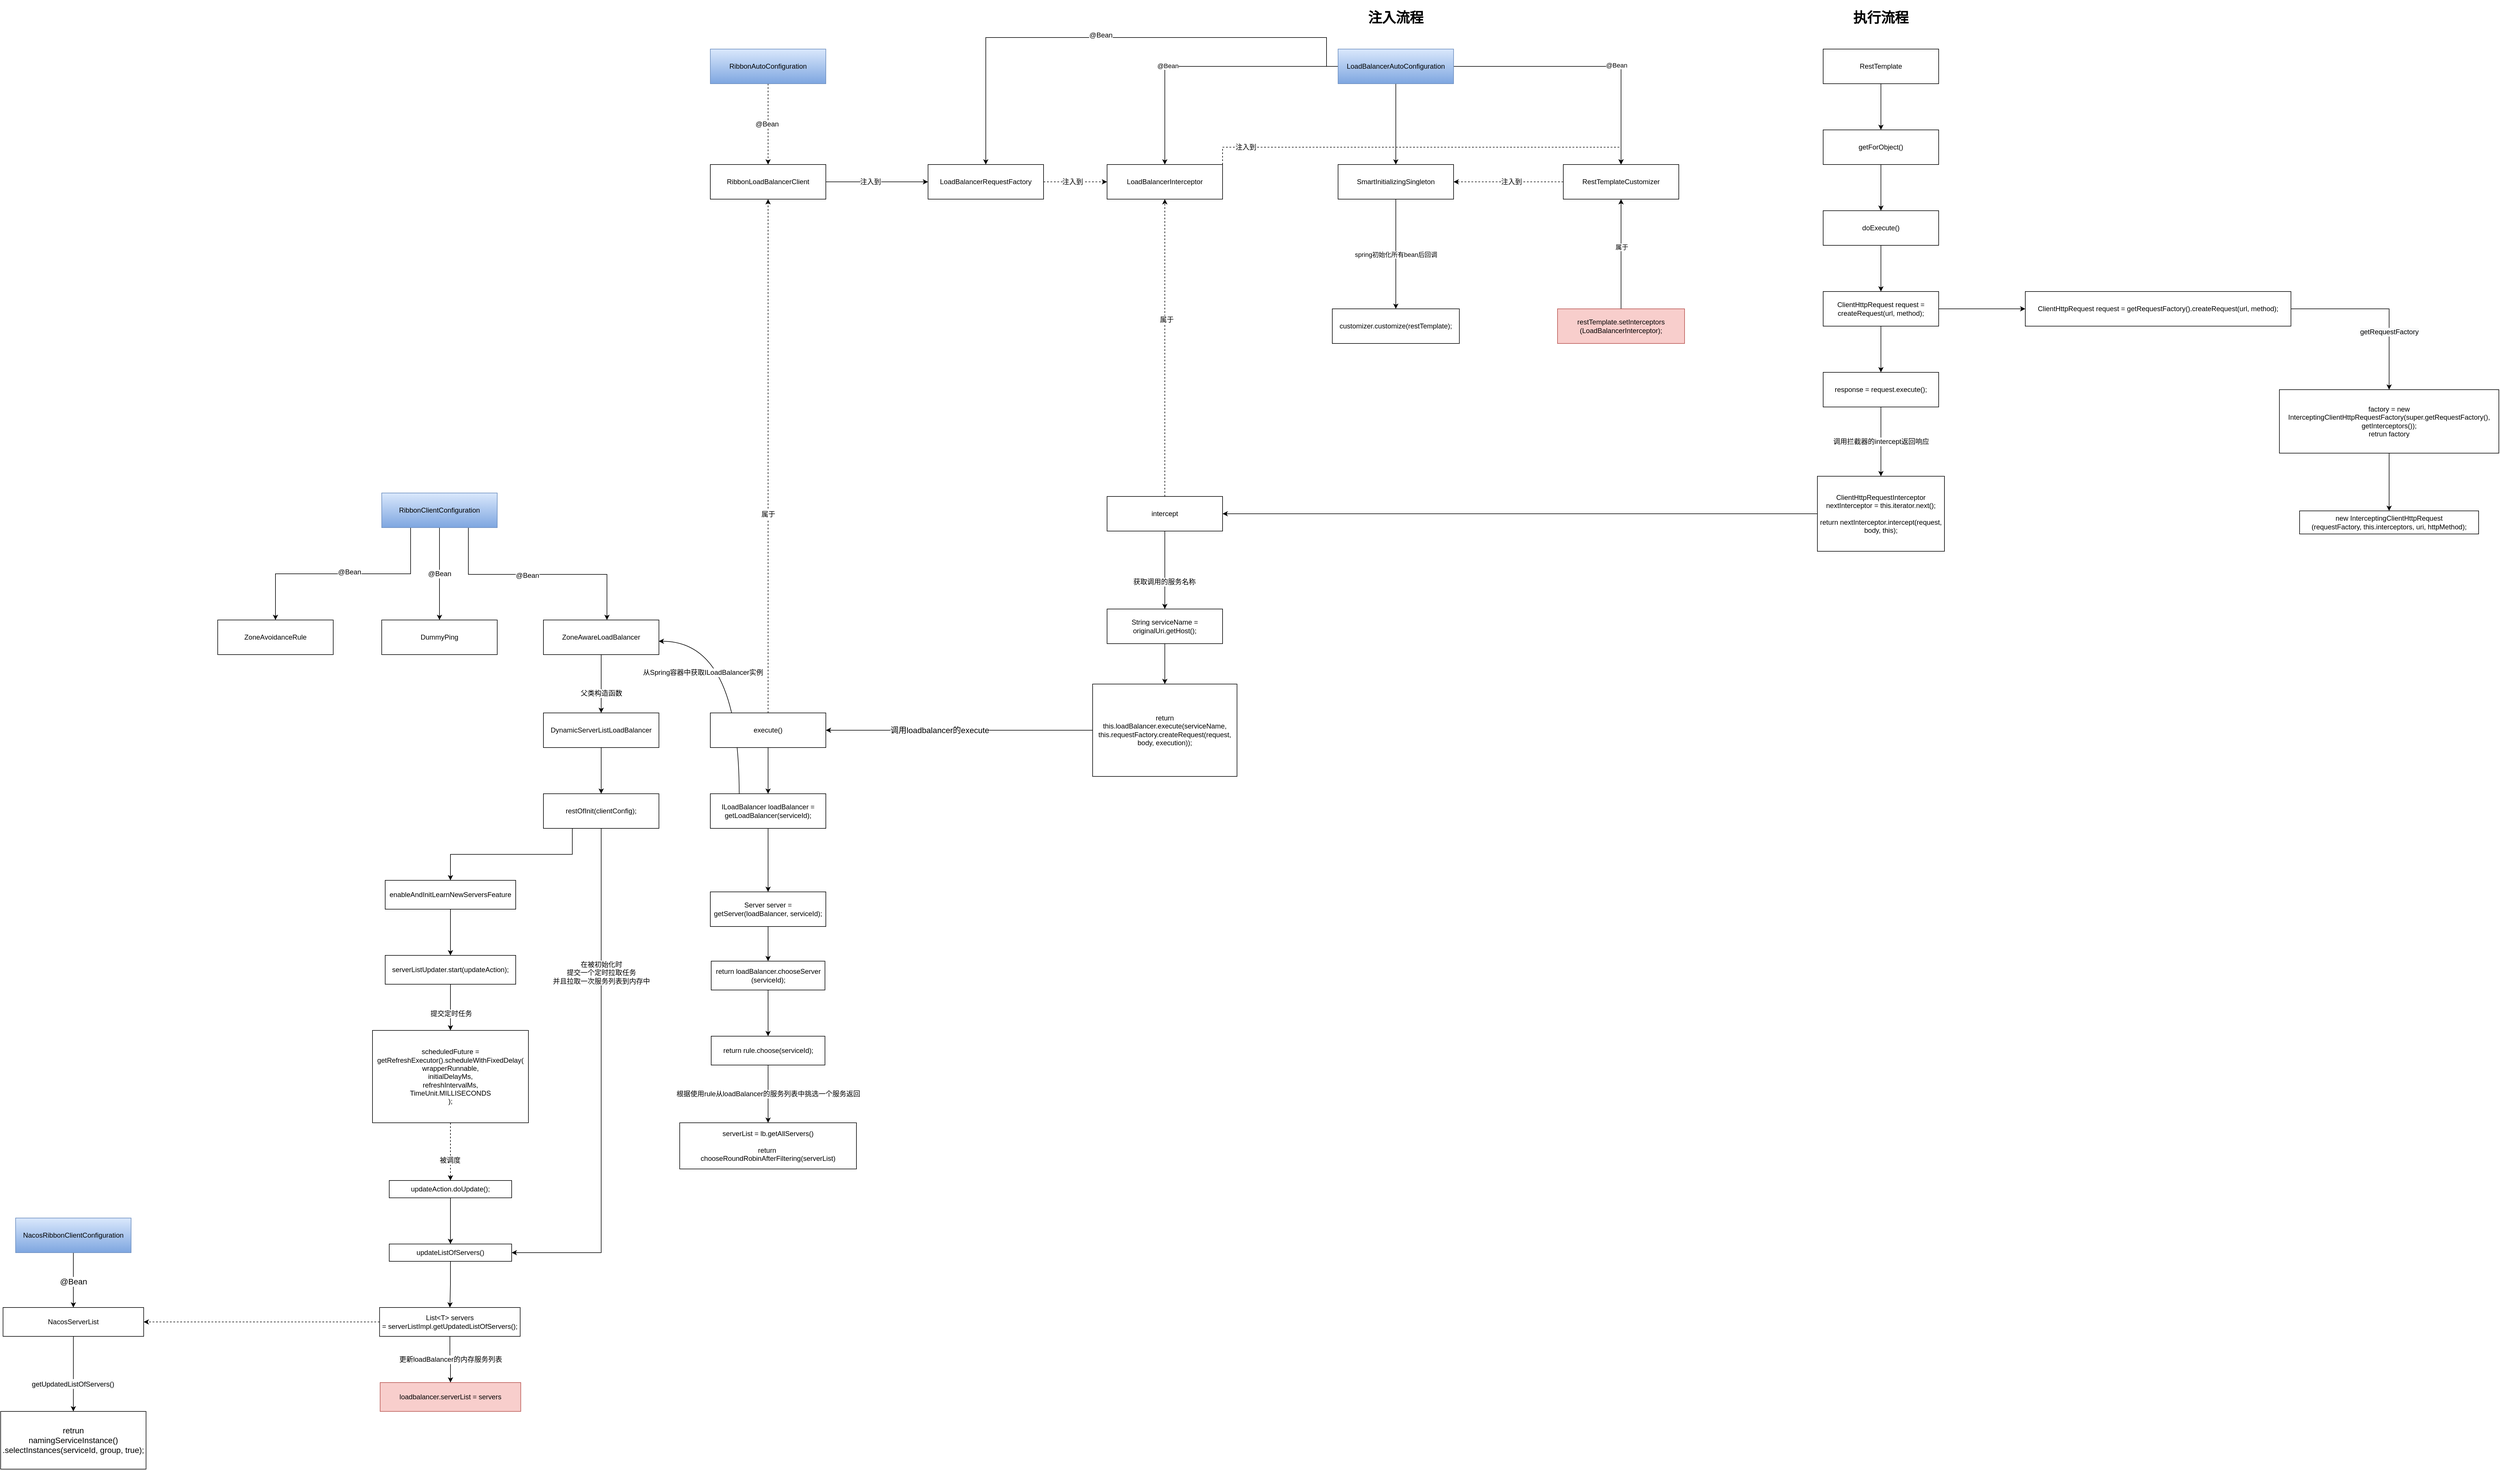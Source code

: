 <mxfile version="14.1.1" type="github">
  <diagram id="X5dpKuWygnAA0jNGLA90" name="Page-1">
    <mxGraphModel dx="4199" dy="635" grid="1" gridSize="10" guides="1" tooltips="1" connect="1" arrows="1" fold="1" page="1" pageScale="1" pageWidth="827" pageHeight="1169" math="0" shadow="0">
      <root>
        <mxCell id="0" />
        <mxCell id="1" parent="0" />
        <mxCell id="eisepbIUf9f-H5HwsfT_-105" style="edgeStyle=orthogonalEdgeStyle;curved=1;rounded=0;orthogonalLoop=1;jettySize=auto;html=1;exitX=0.25;exitY=0;exitDx=0;exitDy=0;entryX=0.998;entryY=0.614;entryDx=0;entryDy=0;entryPerimeter=0;fontSize=12;fontColor=#000000;" edge="1" parent="1" source="eisepbIUf9f-H5HwsfT_-79" target="eisepbIUf9f-H5HwsfT_-84">
          <mxGeometry relative="1" as="geometry" />
        </mxCell>
        <mxCell id="eisepbIUf9f-H5HwsfT_-106" value="从Spring容器中获取ILoadBalancer实例" style="edgeLabel;html=1;align=center;verticalAlign=middle;resizable=0;points=[];fontSize=12;fontColor=#000000;" vertex="1" connectable="0" parent="eisepbIUf9f-H5HwsfT_-105">
          <mxGeometry x="0.012" y="36" relative="1" as="geometry">
            <mxPoint x="-27" y="-5.83" as="offset" />
          </mxGeometry>
        </mxCell>
        <mxCell id="YZ4I5TcnRw2fmJpVWaly-18" style="edgeStyle=orthogonalEdgeStyle;rounded=0;orthogonalLoop=1;jettySize=auto;html=1;exitX=0;exitY=0.5;exitDx=0;exitDy=0;" parent="1" source="YZ4I5TcnRw2fmJpVWaly-1" target="YZ4I5TcnRw2fmJpVWaly-17" edge="1">
          <mxGeometry relative="1" as="geometry" />
        </mxCell>
        <mxCell id="YZ4I5TcnRw2fmJpVWaly-19" value="@Bean" style="edgeLabel;html=1;align=center;verticalAlign=middle;resizable=0;points=[];" parent="YZ4I5TcnRw2fmJpVWaly-18" vertex="1" connectable="0">
          <mxGeometry x="0.096" y="-1" relative="1" as="geometry">
            <mxPoint x="-38" as="offset" />
          </mxGeometry>
        </mxCell>
        <mxCell id="YZ4I5TcnRw2fmJpVWaly-21" style="edgeStyle=orthogonalEdgeStyle;rounded=0;orthogonalLoop=1;jettySize=auto;html=1;exitX=1;exitY=0.5;exitDx=0;exitDy=0;" parent="1" source="YZ4I5TcnRw2fmJpVWaly-1" target="YZ4I5TcnRw2fmJpVWaly-20" edge="1">
          <mxGeometry relative="1" as="geometry" />
        </mxCell>
        <mxCell id="YZ4I5TcnRw2fmJpVWaly-22" value="@Bean" style="edgeLabel;html=1;align=center;verticalAlign=middle;resizable=0;points=[];" parent="YZ4I5TcnRw2fmJpVWaly-21" vertex="1" connectable="0">
          <mxGeometry x="0.226" y="2" relative="1" as="geometry">
            <mxPoint as="offset" />
          </mxGeometry>
        </mxCell>
        <mxCell id="YZ4I5TcnRw2fmJpVWaly-27" style="edgeStyle=orthogonalEdgeStyle;rounded=0;orthogonalLoop=1;jettySize=auto;html=1;exitX=0.5;exitY=1;exitDx=0;exitDy=0;" parent="1" source="YZ4I5TcnRw2fmJpVWaly-1" target="YZ4I5TcnRw2fmJpVWaly-26" edge="1">
          <mxGeometry relative="1" as="geometry" />
        </mxCell>
        <mxCell id="eisepbIUf9f-H5HwsfT_-62" style="edgeStyle=orthogonalEdgeStyle;rounded=0;orthogonalLoop=1;jettySize=auto;html=1;exitX=0;exitY=0;exitDx=0;exitDy=0;fontSize=12;fontColor=#000000;" edge="1" parent="1" source="YZ4I5TcnRw2fmJpVWaly-1" target="eisepbIUf9f-H5HwsfT_-60">
          <mxGeometry relative="1" as="geometry">
            <Array as="points">
              <mxPoint x="260" y="150" />
              <mxPoint x="240" y="150" />
              <mxPoint x="240" y="100" />
              <mxPoint x="-350" y="100" />
            </Array>
          </mxGeometry>
        </mxCell>
        <mxCell id="eisepbIUf9f-H5HwsfT_-63" value="@Bean" style="edgeLabel;html=1;align=center;verticalAlign=middle;resizable=0;points=[];fontSize=12;fontColor=#000000;" vertex="1" connectable="0" parent="eisepbIUf9f-H5HwsfT_-62">
          <mxGeometry x="0.08" y="-4" relative="1" as="geometry">
            <mxPoint as="offset" />
          </mxGeometry>
        </mxCell>
        <mxCell id="YZ4I5TcnRw2fmJpVWaly-1" value="LoadBalancerAutoConfiguration" style="rounded=0;whiteSpace=wrap;fillColor=#dae8fc;strokeColor=#6c8ebf;gradientColor=#7ea6e0;" parent="1" vertex="1">
          <mxGeometry x="260" y="120" width="200" height="60" as="geometry" />
        </mxCell>
        <mxCell id="YZ4I5TcnRw2fmJpVWaly-41" style="edgeStyle=orthogonalEdgeStyle;orthogonalLoop=1;jettySize=auto;html=1;exitX=1;exitY=0.5;exitDx=0;exitDy=0;entryX=0.5;entryY=0;entryDx=0;entryDy=0;rounded=0;dashed=1;" parent="1" source="YZ4I5TcnRw2fmJpVWaly-17" target="YZ4I5TcnRw2fmJpVWaly-20" edge="1">
          <mxGeometry relative="1" as="geometry">
            <Array as="points">
              <mxPoint x="60" y="290" />
              <mxPoint x="750" y="290" />
            </Array>
          </mxGeometry>
        </mxCell>
        <mxCell id="YZ4I5TcnRw2fmJpVWaly-17" value="LoadBalancerInterceptor" style="rounded=0;whiteSpace=wrap;" parent="1" vertex="1">
          <mxGeometry x="-140" y="320" width="200" height="60" as="geometry" />
        </mxCell>
        <mxCell id="YZ4I5TcnRw2fmJpVWaly-31" style="edgeStyle=orthogonalEdgeStyle;rounded=0;orthogonalLoop=1;jettySize=auto;html=1;exitX=0;exitY=0.5;exitDx=0;exitDy=0;entryX=1;entryY=0.5;entryDx=0;entryDy=0;dashed=1;" parent="1" source="YZ4I5TcnRw2fmJpVWaly-20" target="YZ4I5TcnRw2fmJpVWaly-26" edge="1">
          <mxGeometry relative="1" as="geometry" />
        </mxCell>
        <mxCell id="YZ4I5TcnRw2fmJpVWaly-32" value="&lt;span style=&quot;font-size: 12px&quot;&gt;注入到&lt;/span&gt;" style="edgeLabel;html=1;align=center;verticalAlign=middle;resizable=0;points=[];" parent="YZ4I5TcnRw2fmJpVWaly-31" vertex="1" connectable="0">
          <mxGeometry x="-0.137" y="1" relative="1" as="geometry">
            <mxPoint x="-8" y="-1" as="offset" />
          </mxGeometry>
        </mxCell>
        <mxCell id="YZ4I5TcnRw2fmJpVWaly-20" value="RestTemplateCustomizer" style="rounded=0;whiteSpace=wrap;" parent="1" vertex="1">
          <mxGeometry x="650" y="320" width="200" height="60" as="geometry" />
        </mxCell>
        <mxCell id="YZ4I5TcnRw2fmJpVWaly-34" style="edgeStyle=orthogonalEdgeStyle;rounded=0;orthogonalLoop=1;jettySize=auto;html=1;exitX=0.5;exitY=1;exitDx=0;exitDy=0;" parent="1" source="YZ4I5TcnRw2fmJpVWaly-26" target="YZ4I5TcnRw2fmJpVWaly-33" edge="1">
          <mxGeometry relative="1" as="geometry" />
        </mxCell>
        <mxCell id="YZ4I5TcnRw2fmJpVWaly-35" value="spring初始化所有bean后回调" style="edgeLabel;html=1;align=center;verticalAlign=middle;resizable=0;points=[];" parent="YZ4I5TcnRw2fmJpVWaly-34" vertex="1" connectable="0">
          <mxGeometry x="-0.2" y="-1" relative="1" as="geometry">
            <mxPoint x="1" y="20" as="offset" />
          </mxGeometry>
        </mxCell>
        <mxCell id="YZ4I5TcnRw2fmJpVWaly-26" value="SmartInitializingSingleton" style="rounded=0;whiteSpace=wrap;" parent="1" vertex="1">
          <mxGeometry x="260" y="320" width="200" height="60" as="geometry" />
        </mxCell>
        <mxCell id="YZ4I5TcnRw2fmJpVWaly-33" value="customizer.customize(restTemplate);" style="rounded=0;whiteSpace=wrap;" parent="1" vertex="1">
          <mxGeometry x="250" y="570" width="220" height="60" as="geometry" />
        </mxCell>
        <mxCell id="YZ4I5TcnRw2fmJpVWaly-42" value="&lt;span style=&quot;font-size: 12px&quot;&gt;注入到&lt;/span&gt;" style="edgeLabel;html=1;align=center;verticalAlign=middle;resizable=0;points=[];" parent="1" vertex="1" connectable="0">
          <mxGeometry x="100" y="290" as="geometry" />
        </mxCell>
        <mxCell id="YZ4I5TcnRw2fmJpVWaly-45" style="edgeStyle=orthogonalEdgeStyle;rounded=0;orthogonalLoop=1;jettySize=auto;html=1;exitX=0.5;exitY=0;exitDx=0;exitDy=0;strokeColor=#000000;" parent="1" source="YZ4I5TcnRw2fmJpVWaly-43" target="YZ4I5TcnRw2fmJpVWaly-20" edge="1">
          <mxGeometry relative="1" as="geometry" />
        </mxCell>
        <mxCell id="YZ4I5TcnRw2fmJpVWaly-46" value="属于" style="edgeLabel;html=1;align=center;verticalAlign=middle;resizable=0;points=[];" parent="YZ4I5TcnRw2fmJpVWaly-45" vertex="1" connectable="0">
          <mxGeometry x="0.126" y="-1" relative="1" as="geometry">
            <mxPoint as="offset" />
          </mxGeometry>
        </mxCell>
        <mxCell id="YZ4I5TcnRw2fmJpVWaly-43" value="restTemplate.setInterceptors&#xa;(LoadBalancerInterceptor);" style="rounded=0;fillColor=#f8cecc;strokeColor=#b85450;whiteSpace=wrap;" parent="1" vertex="1">
          <mxGeometry x="640" y="570" width="220" height="60" as="geometry" />
        </mxCell>
        <mxCell id="eisepbIUf9f-H5HwsfT_-4" value="&lt;h1&gt;注入流程&lt;/h1&gt;" style="text;html=1;strokeColor=none;fillColor=none;spacing=5;spacingTop=-20;whiteSpace=wrap;overflow=hidden;rounded=0;align=center;verticalAlign=middle;" vertex="1" parent="1">
          <mxGeometry x="270" y="50" width="180" height="40" as="geometry" />
        </mxCell>
        <mxCell id="eisepbIUf9f-H5HwsfT_-30" value="" style="edgeStyle=orthogonalEdgeStyle;rounded=0;orthogonalLoop=1;jettySize=auto;html=1;" edge="1" parent="1" source="eisepbIUf9f-H5HwsfT_-31" target="eisepbIUf9f-H5HwsfT_-34">
          <mxGeometry relative="1" as="geometry" />
        </mxCell>
        <mxCell id="eisepbIUf9f-H5HwsfT_-31" value="RestTemplate" style="rounded=0;whiteSpace=wrap;" vertex="1" parent="1">
          <mxGeometry x="1100" y="120" width="200" height="60" as="geometry" />
        </mxCell>
        <mxCell id="eisepbIUf9f-H5HwsfT_-32" value="&lt;h1&gt;执行流程&lt;/h1&gt;" style="text;html=1;strokeColor=none;fillColor=none;spacing=5;spacingTop=-20;whiteSpace=wrap;overflow=hidden;rounded=0;align=center;verticalAlign=middle;" vertex="1" parent="1">
          <mxGeometry x="1110" y="50" width="180" height="40" as="geometry" />
        </mxCell>
        <mxCell id="eisepbIUf9f-H5HwsfT_-33" value="" style="edgeStyle=orthogonalEdgeStyle;rounded=0;orthogonalLoop=1;jettySize=auto;html=1;" edge="1" parent="1" source="eisepbIUf9f-H5HwsfT_-34" target="eisepbIUf9f-H5HwsfT_-36">
          <mxGeometry relative="1" as="geometry" />
        </mxCell>
        <mxCell id="eisepbIUf9f-H5HwsfT_-34" value="getForObject()" style="rounded=0;whiteSpace=wrap;" vertex="1" parent="1">
          <mxGeometry x="1100" y="260" width="200" height="60" as="geometry" />
        </mxCell>
        <mxCell id="eisepbIUf9f-H5HwsfT_-35" value="" style="edgeStyle=orthogonalEdgeStyle;rounded=0;orthogonalLoop=1;jettySize=auto;html=1;" edge="1" parent="1" source="eisepbIUf9f-H5HwsfT_-36" target="eisepbIUf9f-H5HwsfT_-39">
          <mxGeometry relative="1" as="geometry" />
        </mxCell>
        <mxCell id="eisepbIUf9f-H5HwsfT_-36" value="doExecute()" style="rounded=0;whiteSpace=wrap;" vertex="1" parent="1">
          <mxGeometry x="1100" y="400" width="200" height="60" as="geometry" />
        </mxCell>
        <mxCell id="eisepbIUf9f-H5HwsfT_-37" value="" style="edgeStyle=orthogonalEdgeStyle;rounded=0;orthogonalLoop=1;jettySize=auto;html=1;" edge="1" parent="1" source="eisepbIUf9f-H5HwsfT_-39" target="eisepbIUf9f-H5HwsfT_-42">
          <mxGeometry relative="1" as="geometry" />
        </mxCell>
        <mxCell id="eisepbIUf9f-H5HwsfT_-38" value="" style="edgeStyle=orthogonalEdgeStyle;rounded=0;orthogonalLoop=1;jettySize=auto;html=1;fontSize=12;fontColor=#000000;" edge="1" parent="1" source="eisepbIUf9f-H5HwsfT_-39" target="eisepbIUf9f-H5HwsfT_-48">
          <mxGeometry relative="1" as="geometry" />
        </mxCell>
        <mxCell id="eisepbIUf9f-H5HwsfT_-39" value="ClientHttpRequest request = createRequest(url, method);" style="rounded=0;whiteSpace=wrap;" vertex="1" parent="1">
          <mxGeometry x="1100" y="540" width="200" height="60" as="geometry" />
        </mxCell>
        <mxCell id="eisepbIUf9f-H5HwsfT_-40" style="edgeStyle=orthogonalEdgeStyle;rounded=0;orthogonalLoop=1;jettySize=auto;html=1;exitX=1;exitY=0.5;exitDx=0;exitDy=0;fontSize=12;fontColor=#000000;" edge="1" parent="1" source="eisepbIUf9f-H5HwsfT_-42" target="eisepbIUf9f-H5HwsfT_-44">
          <mxGeometry relative="1" as="geometry" />
        </mxCell>
        <mxCell id="eisepbIUf9f-H5HwsfT_-41" value="&lt;span style=&quot;background-color: rgb(248 , 249 , 250)&quot;&gt;getRequestFactory&lt;/span&gt;" style="edgeLabel;html=1;align=center;verticalAlign=middle;resizable=0;points=[];fontSize=12;fontColor=#000000;" vertex="1" connectable="0" parent="eisepbIUf9f-H5HwsfT_-40">
          <mxGeometry x="0.283" relative="1" as="geometry">
            <mxPoint y="11" as="offset" />
          </mxGeometry>
        </mxCell>
        <mxCell id="eisepbIUf9f-H5HwsfT_-42" value="ClientHttpRequest request = getRequestFactory().createRequest(url, method);" style="rounded=0;whiteSpace=wrap;" vertex="1" parent="1">
          <mxGeometry x="1450" y="540" width="460" height="60" as="geometry" />
        </mxCell>
        <mxCell id="eisepbIUf9f-H5HwsfT_-43" value="" style="edgeStyle=orthogonalEdgeStyle;rounded=0;orthogonalLoop=1;jettySize=auto;html=1;fontSize=12;fontColor=#000000;" edge="1" parent="1" source="eisepbIUf9f-H5HwsfT_-44" target="eisepbIUf9f-H5HwsfT_-45">
          <mxGeometry relative="1" as="geometry" />
        </mxCell>
        <mxCell id="eisepbIUf9f-H5HwsfT_-44" value="factory = new InterceptingClientHttpRequestFactory(super.getRequestFactory(),&#xa;getInterceptors());&#xa;retrun factory" style="rounded=0;whiteSpace=wrap;fontSize=12;" vertex="1" parent="1">
          <mxGeometry x="1890" y="710" width="380" height="110" as="geometry" />
        </mxCell>
        <mxCell id="eisepbIUf9f-H5HwsfT_-45" value="new InterceptingClientHttpRequest&#xa;(requestFactory, this.interceptors, uri, httpMethod);" style="rounded=0;whiteSpace=wrap;fontSize=12;" vertex="1" parent="1">
          <mxGeometry x="1925" y="920" width="310" height="40" as="geometry" />
        </mxCell>
        <mxCell id="eisepbIUf9f-H5HwsfT_-46" value="" style="edgeStyle=orthogonalEdgeStyle;rounded=0;orthogonalLoop=1;jettySize=auto;html=1;fontSize=12;fontColor=#000000;" edge="1" parent="1" source="eisepbIUf9f-H5HwsfT_-48" target="eisepbIUf9f-H5HwsfT_-49">
          <mxGeometry relative="1" as="geometry" />
        </mxCell>
        <mxCell id="eisepbIUf9f-H5HwsfT_-47" value="调用拦截器的intercept返回响应" style="edgeLabel;html=1;align=center;verticalAlign=middle;resizable=0;points=[];fontSize=12;fontColor=#000000;" vertex="1" connectable="0" parent="eisepbIUf9f-H5HwsfT_-46">
          <mxGeometry x="-0.2" y="2" relative="1" as="geometry">
            <mxPoint x="-2" y="12" as="offset" />
          </mxGeometry>
        </mxCell>
        <mxCell id="eisepbIUf9f-H5HwsfT_-48" value="response = request.execute();" style="rounded=0;whiteSpace=wrap;" vertex="1" parent="1">
          <mxGeometry x="1100" y="680" width="200" height="60" as="geometry" />
        </mxCell>
        <mxCell id="eisepbIUf9f-H5HwsfT_-53" style="edgeStyle=orthogonalEdgeStyle;rounded=0;orthogonalLoop=1;jettySize=auto;html=1;exitX=0;exitY=0.5;exitDx=0;exitDy=0;entryX=1;entryY=0.5;entryDx=0;entryDy=0;fontSize=12;fontColor=#000000;" edge="1" parent="1" source="eisepbIUf9f-H5HwsfT_-49" target="eisepbIUf9f-H5HwsfT_-50">
          <mxGeometry relative="1" as="geometry" />
        </mxCell>
        <mxCell id="eisepbIUf9f-H5HwsfT_-49" value="ClientHttpRequestInterceptor nextInterceptor = this.iterator.next();&#xa;&#xa;return nextInterceptor.intercept(request, body, this);" style="rounded=0;whiteSpace=wrap;" vertex="1" parent="1">
          <mxGeometry x="1090" y="860" width="220" height="130" as="geometry" />
        </mxCell>
        <mxCell id="eisepbIUf9f-H5HwsfT_-51" style="edgeStyle=orthogonalEdgeStyle;rounded=0;orthogonalLoop=1;jettySize=auto;html=1;exitX=0.5;exitY=0;exitDx=0;exitDy=0;entryX=0.5;entryY=1;entryDx=0;entryDy=0;fontSize=12;fontColor=#000000;dashed=1;" edge="1" parent="1" source="eisepbIUf9f-H5HwsfT_-50" target="YZ4I5TcnRw2fmJpVWaly-17">
          <mxGeometry relative="1" as="geometry" />
        </mxCell>
        <mxCell id="eisepbIUf9f-H5HwsfT_-52" value="属于" style="edgeLabel;html=1;align=center;verticalAlign=middle;resizable=0;points=[];fontSize=12;fontColor=#000000;" vertex="1" connectable="0" parent="eisepbIUf9f-H5HwsfT_-51">
          <mxGeometry x="0.19" y="-3" relative="1" as="geometry">
            <mxPoint as="offset" />
          </mxGeometry>
        </mxCell>
        <mxCell id="eisepbIUf9f-H5HwsfT_-56" value="" style="edgeStyle=orthogonalEdgeStyle;rounded=0;orthogonalLoop=1;jettySize=auto;html=1;fontSize=12;fontColor=#000000;" edge="1" parent="1" source="eisepbIUf9f-H5HwsfT_-50" target="eisepbIUf9f-H5HwsfT_-55">
          <mxGeometry relative="1" as="geometry" />
        </mxCell>
        <mxCell id="eisepbIUf9f-H5HwsfT_-57" value="获取调用的服务名称" style="edgeLabel;html=1;align=center;verticalAlign=middle;resizable=0;points=[];fontSize=12;fontColor=#000000;" vertex="1" connectable="0" parent="eisepbIUf9f-H5HwsfT_-56">
          <mxGeometry x="0.296" y="-1" relative="1" as="geometry">
            <mxPoint as="offset" />
          </mxGeometry>
        </mxCell>
        <mxCell id="eisepbIUf9f-H5HwsfT_-50" value="intercept" style="rounded=0;whiteSpace=wrap;" vertex="1" parent="1">
          <mxGeometry x="-140" y="895" width="200" height="60" as="geometry" />
        </mxCell>
        <mxCell id="eisepbIUf9f-H5HwsfT_-59" value="" style="edgeStyle=orthogonalEdgeStyle;rounded=0;orthogonalLoop=1;jettySize=auto;html=1;fontSize=12;fontColor=#000000;" edge="1" parent="1" source="eisepbIUf9f-H5HwsfT_-55" target="eisepbIUf9f-H5HwsfT_-58">
          <mxGeometry relative="1" as="geometry" />
        </mxCell>
        <mxCell id="eisepbIUf9f-H5HwsfT_-55" value="String serviceName = originalUri.getHost();" style="rounded=0;whiteSpace=wrap;" vertex="1" parent="1">
          <mxGeometry x="-140" y="1090" width="200" height="60" as="geometry" />
        </mxCell>
        <mxCell id="eisepbIUf9f-H5HwsfT_-78" style="edgeStyle=orthogonalEdgeStyle;rounded=0;orthogonalLoop=1;jettySize=auto;html=1;exitX=0;exitY=0.5;exitDx=0;exitDy=0;entryX=1;entryY=0.5;entryDx=0;entryDy=0;fontSize=12;fontColor=#000000;" edge="1" parent="1" source="eisepbIUf9f-H5HwsfT_-58" target="eisepbIUf9f-H5HwsfT_-72">
          <mxGeometry relative="1" as="geometry" />
        </mxCell>
        <mxCell id="eisepbIUf9f-H5HwsfT_-134" value="调用loadbalancer的execute" style="edgeLabel;html=1;align=center;verticalAlign=middle;resizable=0;points=[];fontSize=14;fontColor=#000000;" vertex="1" connectable="0" parent="eisepbIUf9f-H5HwsfT_-78">
          <mxGeometry x="0.186" y="2" relative="1" as="geometry">
            <mxPoint x="9" y="-2" as="offset" />
          </mxGeometry>
        </mxCell>
        <mxCell id="eisepbIUf9f-H5HwsfT_-58" value="return this.loadBalancer.execute(serviceName,&#xa;      this.requestFactory.createRequest(request, body, execution));" style="rounded=0;whiteSpace=wrap;" vertex="1" parent="1">
          <mxGeometry x="-165" y="1220" width="250" height="160" as="geometry" />
        </mxCell>
        <mxCell id="eisepbIUf9f-H5HwsfT_-64" style="edgeStyle=orthogonalEdgeStyle;rounded=0;orthogonalLoop=1;jettySize=auto;html=1;exitX=1;exitY=0.5;exitDx=0;exitDy=0;entryX=0;entryY=0.5;entryDx=0;entryDy=0;fontSize=12;fontColor=#000000;dashed=1;" edge="1" parent="1" source="eisepbIUf9f-H5HwsfT_-60" target="YZ4I5TcnRw2fmJpVWaly-17">
          <mxGeometry relative="1" as="geometry" />
        </mxCell>
        <mxCell id="eisepbIUf9f-H5HwsfT_-65" value="注入到" style="edgeLabel;html=1;align=center;verticalAlign=middle;resizable=0;points=[];fontSize=12;fontColor=#000000;" vertex="1" connectable="0" parent="eisepbIUf9f-H5HwsfT_-64">
          <mxGeometry x="-0.309" y="-1" relative="1" as="geometry">
            <mxPoint x="12" y="-1" as="offset" />
          </mxGeometry>
        </mxCell>
        <mxCell id="eisepbIUf9f-H5HwsfT_-60" value="LoadBalancerRequestFactory" style="rounded=0;whiteSpace=wrap;" vertex="1" parent="1">
          <mxGeometry x="-450" y="320" width="200" height="60" as="geometry" />
        </mxCell>
        <mxCell id="eisepbIUf9f-H5HwsfT_-68" style="edgeStyle=orthogonalEdgeStyle;rounded=0;orthogonalLoop=1;jettySize=auto;html=1;exitX=0.5;exitY=1;exitDx=0;exitDy=0;dashed=1;fontSize=12;fontColor=#000000;" edge="1" parent="1" source="eisepbIUf9f-H5HwsfT_-66" target="eisepbIUf9f-H5HwsfT_-67">
          <mxGeometry relative="1" as="geometry" />
        </mxCell>
        <mxCell id="eisepbIUf9f-H5HwsfT_-69" value="@Bean" style="edgeLabel;html=1;align=center;verticalAlign=middle;resizable=0;points=[];fontSize=12;fontColor=#000000;" vertex="1" connectable="0" parent="eisepbIUf9f-H5HwsfT_-68">
          <mxGeometry x="0.357" y="-2" relative="1" as="geometry">
            <mxPoint y="-25" as="offset" />
          </mxGeometry>
        </mxCell>
        <mxCell id="eisepbIUf9f-H5HwsfT_-66" value="RibbonAutoConfiguration" style="rounded=0;whiteSpace=wrap;fillColor=#dae8fc;strokeColor=#6c8ebf;gradientColor=#7ea6e0;" vertex="1" parent="1">
          <mxGeometry x="-827" y="120" width="200" height="60" as="geometry" />
        </mxCell>
        <mxCell id="eisepbIUf9f-H5HwsfT_-70" style="edgeStyle=orthogonalEdgeStyle;rounded=0;orthogonalLoop=1;jettySize=auto;html=1;exitX=1;exitY=0.5;exitDx=0;exitDy=0;fontSize=12;fontColor=#000000;" edge="1" parent="1" source="eisepbIUf9f-H5HwsfT_-67" target="eisepbIUf9f-H5HwsfT_-60">
          <mxGeometry relative="1" as="geometry" />
        </mxCell>
        <mxCell id="eisepbIUf9f-H5HwsfT_-71" value="注入到" style="edgeLabel;html=1;align=center;verticalAlign=middle;resizable=0;points=[];fontSize=12;fontColor=#000000;" vertex="1" connectable="0" parent="eisepbIUf9f-H5HwsfT_-70">
          <mxGeometry x="-0.266" y="-3" relative="1" as="geometry">
            <mxPoint x="12" y="-3" as="offset" />
          </mxGeometry>
        </mxCell>
        <mxCell id="eisepbIUf9f-H5HwsfT_-67" value="RibbonLoadBalancerClient" style="rounded=0;whiteSpace=wrap;" vertex="1" parent="1">
          <mxGeometry x="-827" y="320" width="200" height="60" as="geometry" />
        </mxCell>
        <mxCell id="eisepbIUf9f-H5HwsfT_-74" style="edgeStyle=orthogonalEdgeStyle;rounded=0;orthogonalLoop=1;jettySize=auto;html=1;exitX=0.5;exitY=0;exitDx=0;exitDy=0;entryX=0.5;entryY=1;entryDx=0;entryDy=0;fontSize=12;fontColor=#000000;dashed=1;" edge="1" parent="1" source="eisepbIUf9f-H5HwsfT_-72" target="eisepbIUf9f-H5HwsfT_-67">
          <mxGeometry relative="1" as="geometry" />
        </mxCell>
        <mxCell id="eisepbIUf9f-H5HwsfT_-75" value="属于" style="edgeLabel;html=1;align=center;verticalAlign=middle;resizable=0;points=[];fontSize=12;fontColor=#000000;" vertex="1" connectable="0" parent="eisepbIUf9f-H5HwsfT_-74">
          <mxGeometry x="-0.25" y="-2" relative="1" as="geometry">
            <mxPoint x="-2" y="-10" as="offset" />
          </mxGeometry>
        </mxCell>
        <mxCell id="eisepbIUf9f-H5HwsfT_-80" value="" style="edgeStyle=orthogonalEdgeStyle;rounded=0;orthogonalLoop=1;jettySize=auto;html=1;fontSize=12;fontColor=#000000;" edge="1" parent="1" source="eisepbIUf9f-H5HwsfT_-72" target="eisepbIUf9f-H5HwsfT_-79">
          <mxGeometry relative="1" as="geometry" />
        </mxCell>
        <mxCell id="eisepbIUf9f-H5HwsfT_-72" value="execute()" style="rounded=0;whiteSpace=wrap;" vertex="1" parent="1">
          <mxGeometry x="-827" y="1270" width="200" height="60" as="geometry" />
        </mxCell>
        <mxCell id="eisepbIUf9f-H5HwsfT_-94" value="" style="edgeStyle=orthogonalEdgeStyle;rounded=0;orthogonalLoop=1;jettySize=auto;html=1;fontSize=12;fontColor=#000000;" edge="1" parent="1" source="eisepbIUf9f-H5HwsfT_-79" target="eisepbIUf9f-H5HwsfT_-93">
          <mxGeometry relative="1" as="geometry" />
        </mxCell>
        <mxCell id="eisepbIUf9f-H5HwsfT_-79" value="ILoadBalancer loadBalancer = getLoadBalancer(serviceId);" style="rounded=0;whiteSpace=wrap;" vertex="1" parent="1">
          <mxGeometry x="-827" y="1410" width="200" height="60" as="geometry" />
        </mxCell>
        <mxCell id="eisepbIUf9f-H5HwsfT_-85" style="edgeStyle=orthogonalEdgeStyle;rounded=0;orthogonalLoop=1;jettySize=auto;html=1;exitX=0.25;exitY=1;exitDx=0;exitDy=0;entryX=0.5;entryY=0;entryDx=0;entryDy=0;fontSize=12;fontColor=#000000;" edge="1" parent="1" source="eisepbIUf9f-H5HwsfT_-81" target="eisepbIUf9f-H5HwsfT_-82">
          <mxGeometry relative="1" as="geometry" />
        </mxCell>
        <mxCell id="eisepbIUf9f-H5HwsfT_-88" value="@Bean" style="edgeLabel;html=1;align=center;verticalAlign=middle;resizable=0;points=[];fontSize=12;fontColor=#000000;" vertex="1" connectable="0" parent="eisepbIUf9f-H5HwsfT_-85">
          <mxGeometry x="-0.055" y="-3" relative="1" as="geometry">
            <mxPoint as="offset" />
          </mxGeometry>
        </mxCell>
        <mxCell id="eisepbIUf9f-H5HwsfT_-86" style="edgeStyle=orthogonalEdgeStyle;rounded=0;orthogonalLoop=1;jettySize=auto;html=1;exitX=0.5;exitY=1;exitDx=0;exitDy=0;fontSize=12;fontColor=#000000;" edge="1" parent="1" source="eisepbIUf9f-H5HwsfT_-81" target="eisepbIUf9f-H5HwsfT_-84">
          <mxGeometry relative="1" as="geometry">
            <Array as="points">
              <mxPoint x="-1246" y="949" />
              <mxPoint x="-1246" y="1030" />
              <mxPoint x="-1006" y="1030" />
            </Array>
          </mxGeometry>
        </mxCell>
        <mxCell id="eisepbIUf9f-H5HwsfT_-90" value="@Bean" style="edgeLabel;html=1;align=center;verticalAlign=middle;resizable=0;points=[];fontSize=12;fontColor=#000000;" vertex="1" connectable="0" parent="eisepbIUf9f-H5HwsfT_-86">
          <mxGeometry x="0.033" y="-2" relative="1" as="geometry">
            <mxPoint as="offset" />
          </mxGeometry>
        </mxCell>
        <mxCell id="eisepbIUf9f-H5HwsfT_-87" style="edgeStyle=orthogonalEdgeStyle;rounded=0;orthogonalLoop=1;jettySize=auto;html=1;exitX=0.5;exitY=1;exitDx=0;exitDy=0;fontSize=12;fontColor=#000000;" edge="1" parent="1" source="eisepbIUf9f-H5HwsfT_-81" target="eisepbIUf9f-H5HwsfT_-83">
          <mxGeometry relative="1" as="geometry" />
        </mxCell>
        <mxCell id="eisepbIUf9f-H5HwsfT_-89" value="@Bean" style="edgeLabel;html=1;align=center;verticalAlign=middle;resizable=0;points=[];fontSize=12;fontColor=#000000;" vertex="1" connectable="0" parent="eisepbIUf9f-H5HwsfT_-87">
          <mxGeometry x="-0.3" y="-1" relative="1" as="geometry">
            <mxPoint x="1" y="24.17" as="offset" />
          </mxGeometry>
        </mxCell>
        <mxCell id="eisepbIUf9f-H5HwsfT_-81" value="RibbonClientConfiguration" style="rounded=0;whiteSpace=wrap;fillColor=#dae8fc;strokeColor=#6c8ebf;gradientColor=#7ea6e0;" vertex="1" parent="1">
          <mxGeometry x="-1396" y="889" width="200" height="60" as="geometry" />
        </mxCell>
        <mxCell id="eisepbIUf9f-H5HwsfT_-82" value="ZoneAvoidanceRule" style="rounded=0;whiteSpace=wrap;" vertex="1" parent="1">
          <mxGeometry x="-1680" y="1109" width="200" height="60" as="geometry" />
        </mxCell>
        <mxCell id="eisepbIUf9f-H5HwsfT_-83" value="DummyPing" style="rounded=0;whiteSpace=wrap;" vertex="1" parent="1">
          <mxGeometry x="-1396" y="1109" width="200" height="60" as="geometry" />
        </mxCell>
        <mxCell id="eisepbIUf9f-H5HwsfT_-108" value="" style="edgeStyle=orthogonalEdgeStyle;curved=1;rounded=0;orthogonalLoop=1;jettySize=auto;html=1;fontSize=12;fontColor=#000000;" edge="1" parent="1" source="eisepbIUf9f-H5HwsfT_-84" target="eisepbIUf9f-H5HwsfT_-107">
          <mxGeometry relative="1" as="geometry" />
        </mxCell>
        <mxCell id="eisepbIUf9f-H5HwsfT_-110" value="父类构造函数" style="edgeLabel;html=1;align=center;verticalAlign=middle;resizable=0;points=[];fontSize=12;fontColor=#000000;" vertex="1" connectable="0" parent="eisepbIUf9f-H5HwsfT_-108">
          <mxGeometry x="0.323" relative="1" as="geometry">
            <mxPoint as="offset" />
          </mxGeometry>
        </mxCell>
        <mxCell id="eisepbIUf9f-H5HwsfT_-84" value="ZoneAwareLoadBalancer" style="rounded=0;whiteSpace=wrap;" vertex="1" parent="1">
          <mxGeometry x="-1116" y="1109" width="200" height="60" as="geometry" />
        </mxCell>
        <mxCell id="eisepbIUf9f-H5HwsfT_-96" value="" style="edgeStyle=orthogonalEdgeStyle;rounded=0;orthogonalLoop=1;jettySize=auto;html=1;fontSize=12;fontColor=#000000;" edge="1" parent="1" source="eisepbIUf9f-H5HwsfT_-93" target="eisepbIUf9f-H5HwsfT_-95">
          <mxGeometry relative="1" as="geometry" />
        </mxCell>
        <mxCell id="eisepbIUf9f-H5HwsfT_-93" value="Server server = getServer(loadBalancer, serviceId);" style="rounded=0;whiteSpace=wrap;" vertex="1" parent="1">
          <mxGeometry x="-827" y="1580" width="200" height="60" as="geometry" />
        </mxCell>
        <mxCell id="eisepbIUf9f-H5HwsfT_-98" value="" style="edgeStyle=orthogonalEdgeStyle;rounded=0;orthogonalLoop=1;jettySize=auto;html=1;fontSize=12;fontColor=#000000;" edge="1" parent="1" source="eisepbIUf9f-H5HwsfT_-95" target="eisepbIUf9f-H5HwsfT_-97">
          <mxGeometry relative="1" as="geometry" />
        </mxCell>
        <mxCell id="eisepbIUf9f-H5HwsfT_-95" value="return loadBalancer.chooseServer&#xa;(serviceId);" style="rounded=0;whiteSpace=wrap;" vertex="1" parent="1">
          <mxGeometry x="-825.5" y="1700" width="197" height="50" as="geometry" />
        </mxCell>
        <mxCell id="eisepbIUf9f-H5HwsfT_-100" value="" style="edgeStyle=orthogonalEdgeStyle;rounded=0;orthogonalLoop=1;jettySize=auto;html=1;fontSize=12;fontColor=#000000;" edge="1" parent="1" source="eisepbIUf9f-H5HwsfT_-97" target="eisepbIUf9f-H5HwsfT_-99">
          <mxGeometry relative="1" as="geometry" />
        </mxCell>
        <mxCell id="eisepbIUf9f-H5HwsfT_-131" value="根据使用rule从loadBalancer的服务列表中挑选一个服务返回" style="edgeLabel;html=1;align=center;verticalAlign=middle;resizable=0;points=[];fontSize=12;fontColor=#000000;" vertex="1" connectable="0" parent="eisepbIUf9f-H5HwsfT_-100">
          <mxGeometry x="-0.2" relative="1" as="geometry">
            <mxPoint y="10" as="offset" />
          </mxGeometry>
        </mxCell>
        <mxCell id="eisepbIUf9f-H5HwsfT_-97" value="return rule.choose(serviceId);" style="rounded=0;whiteSpace=wrap;" vertex="1" parent="1">
          <mxGeometry x="-825.5" y="1830" width="197" height="50" as="geometry" />
        </mxCell>
        <mxCell id="eisepbIUf9f-H5HwsfT_-99" value="serverList = lb.getAllServers()&#xa;&#xa;return &#xa;chooseRoundRobinAfterFiltering(serverList)" style="rounded=0;whiteSpace=wrap;" vertex="1" parent="1">
          <mxGeometry x="-880" y="1980" width="306" height="80" as="geometry" />
        </mxCell>
        <mxCell id="eisepbIUf9f-H5HwsfT_-112" value="" style="edgeStyle=orthogonalEdgeStyle;curved=1;rounded=0;orthogonalLoop=1;jettySize=auto;html=1;fontSize=12;fontColor=#000000;" edge="1" parent="1" source="eisepbIUf9f-H5HwsfT_-107" target="eisepbIUf9f-H5HwsfT_-111">
          <mxGeometry relative="1" as="geometry" />
        </mxCell>
        <mxCell id="eisepbIUf9f-H5HwsfT_-107" value="DynamicServerListLoadBalancer" style="rounded=0;whiteSpace=wrap;" vertex="1" parent="1">
          <mxGeometry x="-1116" y="1270" width="200" height="60" as="geometry" />
        </mxCell>
        <mxCell id="eisepbIUf9f-H5HwsfT_-114" value="" style="rounded=0;orthogonalLoop=1;jettySize=auto;html=1;fontSize=12;fontColor=#000000;strokeColor=none;edgeStyle=orthogonalEdgeStyle;" edge="1" parent="1" source="eisepbIUf9f-H5HwsfT_-111" target="eisepbIUf9f-H5HwsfT_-113">
          <mxGeometry relative="1" as="geometry" />
        </mxCell>
        <mxCell id="eisepbIUf9f-H5HwsfT_-115" style="edgeStyle=orthogonalEdgeStyle;rounded=0;orthogonalLoop=1;jettySize=auto;html=1;exitX=0.25;exitY=1;exitDx=0;exitDy=0;entryX=0.5;entryY=0;entryDx=0;entryDy=0;fontSize=12;fontColor=#000000;" edge="1" parent="1" source="eisepbIUf9f-H5HwsfT_-111" target="eisepbIUf9f-H5HwsfT_-113">
          <mxGeometry relative="1" as="geometry" />
        </mxCell>
        <mxCell id="eisepbIUf9f-H5HwsfT_-132" style="edgeStyle=orthogonalEdgeStyle;rounded=0;orthogonalLoop=1;jettySize=auto;html=1;exitX=0.5;exitY=1;exitDx=0;exitDy=0;entryX=1;entryY=0.5;entryDx=0;entryDy=0;fontSize=12;fontColor=#000000;" edge="1" parent="1" source="eisepbIUf9f-H5HwsfT_-111" target="eisepbIUf9f-H5HwsfT_-124">
          <mxGeometry relative="1" as="geometry" />
        </mxCell>
        <mxCell id="eisepbIUf9f-H5HwsfT_-133" value="在被初始化时&lt;br&gt;提交一个定时拉取任务&lt;br&gt;并且拉取一次服务列表到内存中" style="edgeLabel;html=1;align=center;verticalAlign=middle;resizable=0;points=[];fontSize=12;fontColor=#000000;" vertex="1" connectable="0" parent="eisepbIUf9f-H5HwsfT_-132">
          <mxGeometry x="-0.573" y="5" relative="1" as="geometry">
            <mxPoint x="-5" y="60" as="offset" />
          </mxGeometry>
        </mxCell>
        <mxCell id="eisepbIUf9f-H5HwsfT_-111" value="restOfInit(clientConfig);" style="rounded=0;whiteSpace=wrap;" vertex="1" parent="1">
          <mxGeometry x="-1116" y="1410" width="200" height="60" as="geometry" />
        </mxCell>
        <mxCell id="eisepbIUf9f-H5HwsfT_-117" value="" style="edgeStyle=orthogonalEdgeStyle;rounded=0;orthogonalLoop=1;jettySize=auto;html=1;fontSize=12;fontColor=#000000;" edge="1" parent="1" source="eisepbIUf9f-H5HwsfT_-113" target="eisepbIUf9f-H5HwsfT_-116">
          <mxGeometry relative="1" as="geometry" />
        </mxCell>
        <mxCell id="eisepbIUf9f-H5HwsfT_-113" value="enableAndInitLearnNewServersFeature" style="rounded=0;whiteSpace=wrap;" vertex="1" parent="1">
          <mxGeometry x="-1390" y="1560" width="226" height="50" as="geometry" />
        </mxCell>
        <mxCell id="eisepbIUf9f-H5HwsfT_-119" value="" style="edgeStyle=orthogonalEdgeStyle;rounded=0;orthogonalLoop=1;jettySize=auto;html=1;fontSize=12;fontColor=#000000;" edge="1" parent="1" source="eisepbIUf9f-H5HwsfT_-116" target="eisepbIUf9f-H5HwsfT_-118">
          <mxGeometry relative="1" as="geometry" />
        </mxCell>
        <mxCell id="eisepbIUf9f-H5HwsfT_-120" value="提交定时任务" style="edgeLabel;html=1;align=center;verticalAlign=middle;resizable=0;points=[];fontSize=12;fontColor=#000000;" vertex="1" connectable="0" parent="eisepbIUf9f-H5HwsfT_-119">
          <mxGeometry x="0.271" y="1" relative="1" as="geometry">
            <mxPoint as="offset" />
          </mxGeometry>
        </mxCell>
        <mxCell id="eisepbIUf9f-H5HwsfT_-116" value="serverListUpdater.start(updateAction);" style="rounded=0;whiteSpace=wrap;" vertex="1" parent="1">
          <mxGeometry x="-1390" y="1690" width="226" height="50" as="geometry" />
        </mxCell>
        <mxCell id="eisepbIUf9f-H5HwsfT_-122" value="" style="edgeStyle=orthogonalEdgeStyle;rounded=0;orthogonalLoop=1;jettySize=auto;html=1;fontSize=12;fontColor=#000000;dashed=1;" edge="1" parent="1" source="eisepbIUf9f-H5HwsfT_-118" target="eisepbIUf9f-H5HwsfT_-121">
          <mxGeometry relative="1" as="geometry" />
        </mxCell>
        <mxCell id="eisepbIUf9f-H5HwsfT_-123" value="被调度" style="edgeLabel;html=1;align=center;verticalAlign=middle;resizable=0;points=[];fontSize=12;fontColor=#000000;" vertex="1" connectable="0" parent="eisepbIUf9f-H5HwsfT_-122">
          <mxGeometry x="0.3" y="-1" relative="1" as="geometry">
            <mxPoint as="offset" />
          </mxGeometry>
        </mxCell>
        <mxCell id="eisepbIUf9f-H5HwsfT_-118" value="scheduledFuture = getRefreshExecutor().scheduleWithFixedDelay(&#xa;        wrapperRunnable,&#xa;        initialDelayMs,&#xa;        refreshIntervalMs,&#xa;        TimeUnit.MILLISECONDS&#xa;);" style="rounded=0;whiteSpace=wrap;" vertex="1" parent="1">
          <mxGeometry x="-1412" y="1820" width="270" height="160" as="geometry" />
        </mxCell>
        <mxCell id="eisepbIUf9f-H5HwsfT_-125" value="" style="edgeStyle=orthogonalEdgeStyle;rounded=0;orthogonalLoop=1;jettySize=auto;html=1;fontSize=12;fontColor=#000000;" edge="1" parent="1" source="eisepbIUf9f-H5HwsfT_-121" target="eisepbIUf9f-H5HwsfT_-124">
          <mxGeometry relative="1" as="geometry" />
        </mxCell>
        <mxCell id="eisepbIUf9f-H5HwsfT_-121" value="updateAction.doUpdate();" style="rounded=0;whiteSpace=wrap;" vertex="1" parent="1">
          <mxGeometry x="-1383" y="2080" width="212" height="30" as="geometry" />
        </mxCell>
        <mxCell id="eisepbIUf9f-H5HwsfT_-127" value="" style="edgeStyle=orthogonalEdgeStyle;rounded=0;orthogonalLoop=1;jettySize=auto;html=1;fontSize=12;fontColor=#000000;" edge="1" parent="1" source="eisepbIUf9f-H5HwsfT_-124" target="eisepbIUf9f-H5HwsfT_-126">
          <mxGeometry relative="1" as="geometry" />
        </mxCell>
        <mxCell id="eisepbIUf9f-H5HwsfT_-124" value="updateListOfServers()" style="rounded=0;whiteSpace=wrap;" vertex="1" parent="1">
          <mxGeometry x="-1383" y="2190" width="212" height="30" as="geometry" />
        </mxCell>
        <mxCell id="eisepbIUf9f-H5HwsfT_-129" value="" style="edgeStyle=orthogonalEdgeStyle;rounded=0;orthogonalLoop=1;jettySize=auto;html=1;fontSize=12;fontColor=#000000;" edge="1" parent="1" source="eisepbIUf9f-H5HwsfT_-126" target="eisepbIUf9f-H5HwsfT_-128">
          <mxGeometry relative="1" as="geometry" />
        </mxCell>
        <mxCell id="eisepbIUf9f-H5HwsfT_-130" value="更新loadBalancer的内存服务列表" style="edgeLabel;html=1;align=center;verticalAlign=middle;resizable=0;points=[];fontSize=12;fontColor=#000000;" vertex="1" connectable="0" parent="eisepbIUf9f-H5HwsfT_-129">
          <mxGeometry x="0.271" y="-1" relative="1" as="geometry">
            <mxPoint x="1" y="-10.83" as="offset" />
          </mxGeometry>
        </mxCell>
        <mxCell id="eisepbIUf9f-H5HwsfT_-143" style="edgeStyle=orthogonalEdgeStyle;rounded=0;orthogonalLoop=1;jettySize=auto;html=1;exitX=0;exitY=0.5;exitDx=0;exitDy=0;entryX=1;entryY=0.5;entryDx=0;entryDy=0;fontSize=14;fontColor=#000000;dashed=1;" edge="1" parent="1" source="eisepbIUf9f-H5HwsfT_-126" target="eisepbIUf9f-H5HwsfT_-138">
          <mxGeometry relative="1" as="geometry" />
        </mxCell>
        <mxCell id="eisepbIUf9f-H5HwsfT_-126" value="List&lt;T&gt; servers = serverListImpl.getUpdatedListOfServers();" style="rounded=0;whiteSpace=wrap;" vertex="1" parent="1">
          <mxGeometry x="-1399.75" y="2300" width="243.5" height="50" as="geometry" />
        </mxCell>
        <mxCell id="eisepbIUf9f-H5HwsfT_-128" value="loadbalancer.serverList = servers" style="rounded=0;whiteSpace=wrap;fillColor=#f8cecc;strokeColor=#b85450;" vertex="1" parent="1">
          <mxGeometry x="-1398.75" y="2430" width="243.5" height="50" as="geometry" />
        </mxCell>
        <mxCell id="eisepbIUf9f-H5HwsfT_-139" style="edgeStyle=orthogonalEdgeStyle;rounded=0;orthogonalLoop=1;jettySize=auto;html=1;exitX=0.5;exitY=1;exitDx=0;exitDy=0;entryX=0.5;entryY=0;entryDx=0;entryDy=0;fontSize=14;fontColor=#000000;" edge="1" parent="1" source="eisepbIUf9f-H5HwsfT_-135" target="eisepbIUf9f-H5HwsfT_-138">
          <mxGeometry relative="1" as="geometry">
            <Array as="points">
              <mxPoint x="-1930" y="2230" />
              <mxPoint x="-1930" y="2230" />
            </Array>
          </mxGeometry>
        </mxCell>
        <mxCell id="eisepbIUf9f-H5HwsfT_-141" value="@Bean" style="edgeLabel;html=1;align=center;verticalAlign=middle;resizable=0;points=[];fontSize=14;fontColor=#000000;" vertex="1" connectable="0" parent="eisepbIUf9f-H5HwsfT_-139">
          <mxGeometry x="0.262" y="2" relative="1" as="geometry">
            <mxPoint x="-2" y="-10" as="offset" />
          </mxGeometry>
        </mxCell>
        <mxCell id="eisepbIUf9f-H5HwsfT_-135" value="NacosRibbonClientConfiguration" style="rounded=0;whiteSpace=wrap;fillColor=#dae8fc;strokeColor=#6c8ebf;gradientColor=#7ea6e0;" vertex="1" parent="1">
          <mxGeometry x="-2030" y="2145" width="200" height="60" as="geometry" />
        </mxCell>
        <mxCell id="eisepbIUf9f-H5HwsfT_-145" value="" style="edgeStyle=orthogonalEdgeStyle;rounded=0;orthogonalLoop=1;jettySize=auto;html=1;fontSize=14;fontColor=#000000;" edge="1" parent="1" source="eisepbIUf9f-H5HwsfT_-138" target="eisepbIUf9f-H5HwsfT_-144">
          <mxGeometry relative="1" as="geometry" />
        </mxCell>
        <mxCell id="eisepbIUf9f-H5HwsfT_-146" value="&lt;span style=&quot;font-size: 12px ; background-color: rgb(248 , 249 , 250)&quot;&gt;getUpdatedListOfServers()&lt;/span&gt;" style="edgeLabel;html=1;align=center;verticalAlign=middle;resizable=0;points=[];fontSize=14;fontColor=#000000;" vertex="1" connectable="0" parent="eisepbIUf9f-H5HwsfT_-145">
          <mxGeometry x="0.25" y="-1" relative="1" as="geometry">
            <mxPoint as="offset" />
          </mxGeometry>
        </mxCell>
        <mxCell id="eisepbIUf9f-H5HwsfT_-138" value="NacosServerList" style="rounded=0;whiteSpace=wrap;" vertex="1" parent="1">
          <mxGeometry x="-2051.75" y="2300" width="243.5" height="50" as="geometry" />
        </mxCell>
        <mxCell id="eisepbIUf9f-H5HwsfT_-144" value="retrun &#xa;namingServiceInstance()&#xa;      .selectInstances(serviceId, group, true);" style="rounded=0;whiteSpace=wrap;fontSize=14;" vertex="1" parent="1">
          <mxGeometry x="-2055.87" y="2480" width="251.75" height="100" as="geometry" />
        </mxCell>
      </root>
    </mxGraphModel>
  </diagram>
</mxfile>
